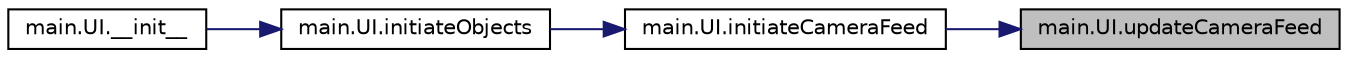 digraph "main.UI.updateCameraFeed"
{
 // LATEX_PDF_SIZE
  edge [fontname="Helvetica",fontsize="10",labelfontname="Helvetica",labelfontsize="10"];
  node [fontname="Helvetica",fontsize="10",shape=record];
  rankdir="RL";
  Node1 [label="main.UI.updateCameraFeed",height=0.2,width=0.4,color="black", fillcolor="grey75", style="filled", fontcolor="black",tooltip=" "];
  Node1 -> Node2 [dir="back",color="midnightblue",fontsize="10",style="solid",fontname="Helvetica"];
  Node2 [label="main.UI.initiateCameraFeed",height=0.2,width=0.4,color="black", fillcolor="white", style="filled",URL="$classmain_1_1_u_i.html#a16e94903479e6aeb027ffda06eb4668e",tooltip="CAMERA FEEDS FUNCTIONS ####."];
  Node2 -> Node3 [dir="back",color="midnightblue",fontsize="10",style="solid",fontname="Helvetica"];
  Node3 [label="main.UI.initiateObjects",height=0.2,width=0.4,color="black", fillcolor="white", style="filled",URL="$classmain_1_1_u_i.html#aa6ec394da4638fa225a54a75690d7238",tooltip=" "];
  Node3 -> Node4 [dir="back",color="midnightblue",fontsize="10",style="solid",fontname="Helvetica"];
  Node4 [label="main.UI.__init__",height=0.2,width=0.4,color="black", fillcolor="white", style="filled",URL="$classmain_1_1_u_i.html#a4da16ef68967e04e0716c62fb0a142ab",tooltip=" "];
}
